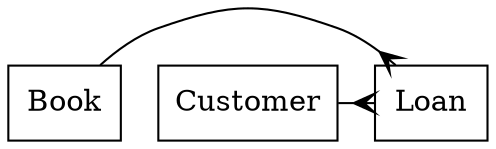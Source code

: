 digraph ER{
        node[shape=box];
        Book;
        Customer;
        Loan;
        {rank=same;Book,Customer,Loan}
        Book->Loan[dir="forward",arrowhead="crow",arrowtail="normal"];
        Customer->Loan[dir="forward",arrowhead="crow",arrowtail="normal"];
}